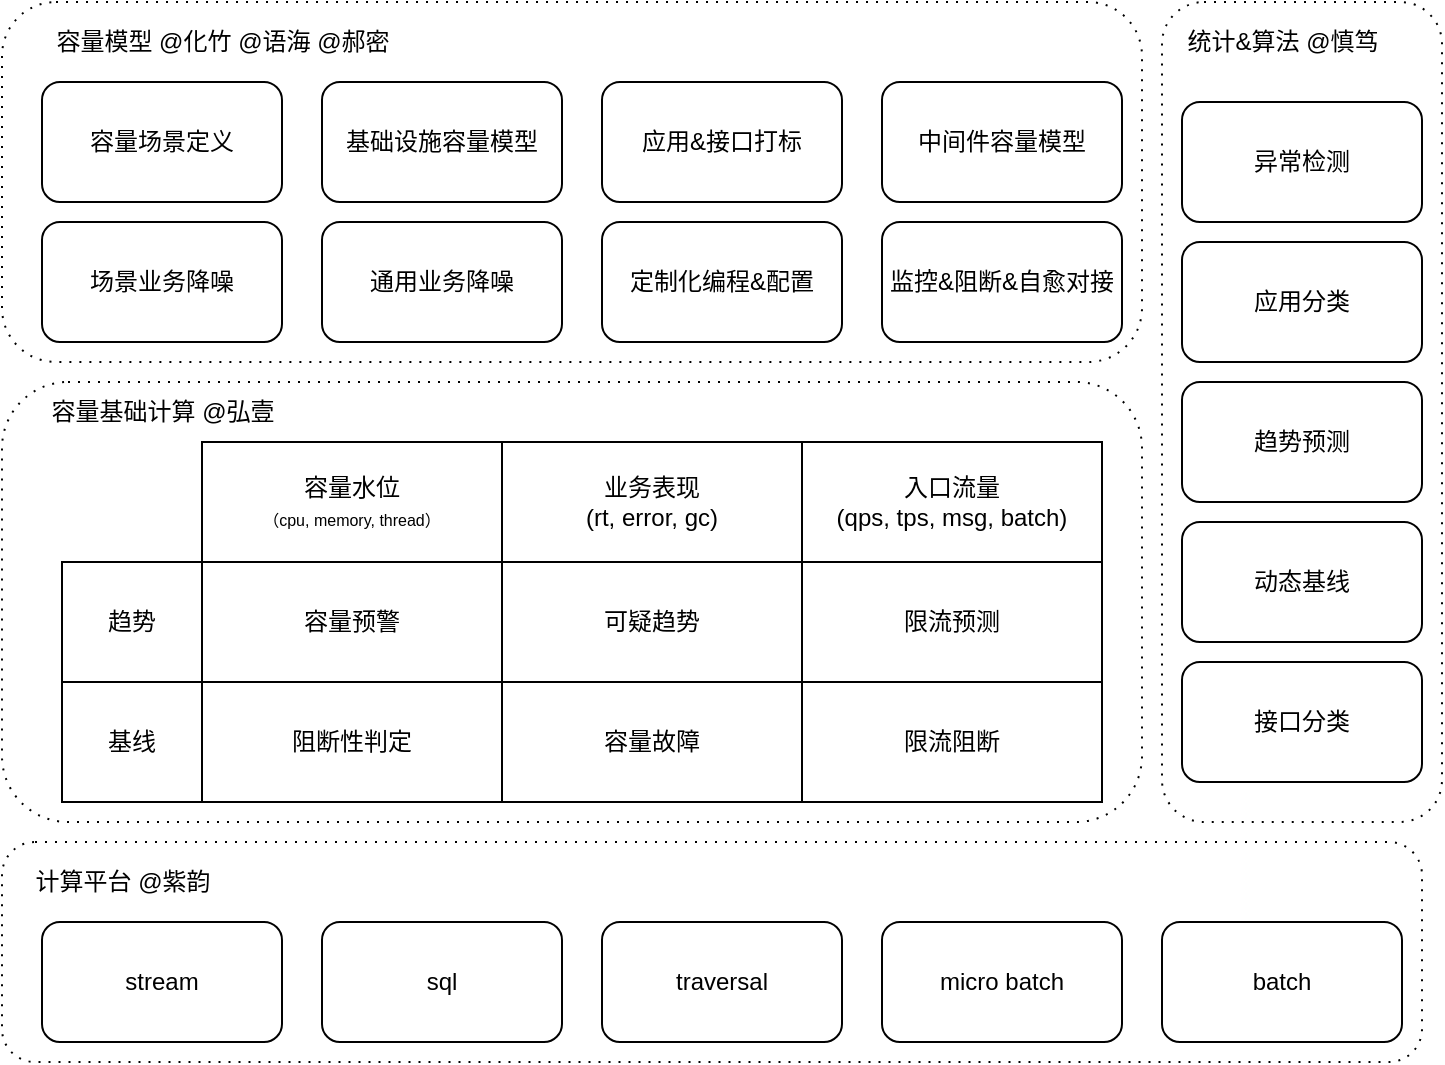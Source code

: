 <mxfile version="12.9.3" type="github">
  <diagram id="5c4m7T-VgIqLNZ7AyEJ4" name="Page-1">
    <mxGraphModel dx="1188" dy="542" grid="1" gridSize="10" guides="1" tooltips="1" connect="1" arrows="1" fold="1" page="1" pageScale="1" pageWidth="827" pageHeight="1169" math="0" shadow="0">
      <root>
        <mxCell id="0" />
        <mxCell id="1" parent="0" />
        <mxCell id="WGc6fx1Jrv9fgFzFm3df-48" value="" style="shape=ext;rounded=1;html=1;whiteSpace=wrap;dashed=1;dashPattern=1 4;" vertex="1" parent="1">
          <mxGeometry x="80" y="90" width="570" height="180" as="geometry" />
        </mxCell>
        <mxCell id="WGc6fx1Jrv9fgFzFm3df-42" value="" style="shape=ext;rounded=1;html=1;whiteSpace=wrap;dashed=1;dashPattern=1 4;" vertex="1" parent="1">
          <mxGeometry x="80" y="280" width="570" height="220" as="geometry" />
        </mxCell>
        <mxCell id="WGc6fx1Jrv9fgFzFm3df-40" value="" style="shape=ext;rounded=1;html=1;whiteSpace=wrap;dashed=1;dashPattern=1 4;" vertex="1" parent="1">
          <mxGeometry x="660" y="90" width="140" height="410" as="geometry" />
        </mxCell>
        <mxCell id="WGc6fx1Jrv9fgFzFm3df-22" value="" style="shape=ext;rounded=1;html=1;whiteSpace=wrap;dashed=1;dashPattern=1 4;" vertex="1" parent="1">
          <mxGeometry x="80" y="510" width="710" height="110" as="geometry" />
        </mxCell>
        <mxCell id="WGc6fx1Jrv9fgFzFm3df-1" value="基础设施容量模型" style="rounded=1;whiteSpace=wrap;html=1;" vertex="1" parent="1">
          <mxGeometry x="240" y="130" width="120" height="60" as="geometry" />
        </mxCell>
        <mxCell id="WGc6fx1Jrv9fgFzFm3df-2" value="&lt;span style=&quot;white-space: normal&quot;&gt;应用&amp;amp;接口打标&lt;/span&gt;" style="rounded=1;whiteSpace=wrap;html=1;" vertex="1" parent="1">
          <mxGeometry x="380" y="130" width="120" height="60" as="geometry" />
        </mxCell>
        <mxCell id="WGc6fx1Jrv9fgFzFm3df-4" value="中间件容量模型" style="rounded=1;whiteSpace=wrap;html=1;" vertex="1" parent="1">
          <mxGeometry x="520" y="130" width="120" height="60" as="geometry" />
        </mxCell>
        <mxCell id="WGc6fx1Jrv9fgFzFm3df-5" value="定制化编程&amp;amp;配置" style="rounded=1;whiteSpace=wrap;html=1;" vertex="1" parent="1">
          <mxGeometry x="380" y="200" width="120" height="60" as="geometry" />
        </mxCell>
        <mxCell id="WGc6fx1Jrv9fgFzFm3df-6" value="监控&amp;amp;阻断&amp;amp;自愈对接" style="rounded=1;whiteSpace=wrap;html=1;" vertex="1" parent="1">
          <mxGeometry x="520" y="200" width="120" height="60" as="geometry" />
        </mxCell>
        <mxCell id="WGc6fx1Jrv9fgFzFm3df-8" value="容量水位&lt;br&gt;&lt;font style=&quot;font-size: 8px&quot;&gt;（cpu, memory, thread）&lt;/font&gt;" style="rounded=0;whiteSpace=wrap;html=1;" vertex="1" parent="1">
          <mxGeometry x="180" y="310" width="150" height="60" as="geometry" />
        </mxCell>
        <mxCell id="WGc6fx1Jrv9fgFzFm3df-9" value="业务表现&lt;br&gt;(rt, error, gc)" style="rounded=0;whiteSpace=wrap;html=1;" vertex="1" parent="1">
          <mxGeometry x="330" y="310" width="150" height="60" as="geometry" />
        </mxCell>
        <mxCell id="WGc6fx1Jrv9fgFzFm3df-10" value="入口流量&lt;br&gt;(qps, tps, msg, batch)" style="rounded=0;whiteSpace=wrap;html=1;" vertex="1" parent="1">
          <mxGeometry x="480" y="310" width="150" height="60" as="geometry" />
        </mxCell>
        <mxCell id="WGc6fx1Jrv9fgFzFm3df-11" value="趋势" style="rounded=0;whiteSpace=wrap;html=1;" vertex="1" parent="1">
          <mxGeometry x="110" y="370" width="70" height="60" as="geometry" />
        </mxCell>
        <mxCell id="WGc6fx1Jrv9fgFzFm3df-12" value="容量预警" style="rounded=0;whiteSpace=wrap;html=1;" vertex="1" parent="1">
          <mxGeometry x="180" y="370" width="150" height="60" as="geometry" />
        </mxCell>
        <mxCell id="WGc6fx1Jrv9fgFzFm3df-15" value="基线" style="rounded=0;whiteSpace=wrap;html=1;" vertex="1" parent="1">
          <mxGeometry x="110" y="430" width="70" height="60" as="geometry" />
        </mxCell>
        <mxCell id="WGc6fx1Jrv9fgFzFm3df-20" value="趋势预测" style="rounded=1;whiteSpace=wrap;html=1;" vertex="1" parent="1">
          <mxGeometry x="670" y="280" width="120" height="60" as="geometry" />
        </mxCell>
        <mxCell id="WGc6fx1Jrv9fgFzFm3df-21" value="动态基线" style="rounded=1;whiteSpace=wrap;html=1;" vertex="1" parent="1">
          <mxGeometry x="670" y="350" width="120" height="60" as="geometry" />
        </mxCell>
        <mxCell id="WGc6fx1Jrv9fgFzFm3df-23" value="stream" style="rounded=1;whiteSpace=wrap;html=1;" vertex="1" parent="1">
          <mxGeometry x="100" y="550" width="120" height="60" as="geometry" />
        </mxCell>
        <mxCell id="WGc6fx1Jrv9fgFzFm3df-29" value="sql" style="rounded=1;whiteSpace=wrap;html=1;" vertex="1" parent="1">
          <mxGeometry x="240" y="550" width="120" height="60" as="geometry" />
        </mxCell>
        <mxCell id="WGc6fx1Jrv9fgFzFm3df-30" value="traversal" style="rounded=1;whiteSpace=wrap;html=1;" vertex="1" parent="1">
          <mxGeometry x="380" y="550" width="120" height="60" as="geometry" />
        </mxCell>
        <mxCell id="WGc6fx1Jrv9fgFzFm3df-31" value="micro batch" style="rounded=1;whiteSpace=wrap;html=1;" vertex="1" parent="1">
          <mxGeometry x="520" y="550" width="120" height="60" as="geometry" />
        </mxCell>
        <mxCell id="WGc6fx1Jrv9fgFzFm3df-33" value="batch" style="rounded=1;whiteSpace=wrap;html=1;" vertex="1" parent="1">
          <mxGeometry x="660" y="550" width="120" height="60" as="geometry" />
        </mxCell>
        <mxCell id="WGc6fx1Jrv9fgFzFm3df-34" value="可疑趋势" style="rounded=0;whiteSpace=wrap;html=1;" vertex="1" parent="1">
          <mxGeometry x="330" y="370" width="150" height="60" as="geometry" />
        </mxCell>
        <mxCell id="WGc6fx1Jrv9fgFzFm3df-35" value="限流预测" style="rounded=0;whiteSpace=wrap;html=1;" vertex="1" parent="1">
          <mxGeometry x="480" y="370" width="150" height="60" as="geometry" />
        </mxCell>
        <mxCell id="WGc6fx1Jrv9fgFzFm3df-36" value="阻断性判定" style="rounded=0;whiteSpace=wrap;html=1;" vertex="1" parent="1">
          <mxGeometry x="180" y="430" width="150" height="60" as="geometry" />
        </mxCell>
        <mxCell id="WGc6fx1Jrv9fgFzFm3df-37" value="容量故障" style="rounded=0;whiteSpace=wrap;html=1;" vertex="1" parent="1">
          <mxGeometry x="330" y="430" width="150" height="60" as="geometry" />
        </mxCell>
        <mxCell id="WGc6fx1Jrv9fgFzFm3df-38" value="限流阻断" style="rounded=0;whiteSpace=wrap;html=1;" vertex="1" parent="1">
          <mxGeometry x="480" y="430" width="150" height="60" as="geometry" />
        </mxCell>
        <mxCell id="WGc6fx1Jrv9fgFzFm3df-39" value="计算平台 @紫韵" style="text;html=1;align=center;verticalAlign=middle;resizable=0;points=[];autosize=1;" vertex="1" parent="1">
          <mxGeometry x="90" y="520" width="100" height="20" as="geometry" />
        </mxCell>
        <mxCell id="WGc6fx1Jrv9fgFzFm3df-41" value="统计&amp;amp;算法 @慎笃" style="text;html=1;align=center;verticalAlign=middle;resizable=0;points=[];autosize=1;" vertex="1" parent="1">
          <mxGeometry x="665" y="100" width="110" height="20" as="geometry" />
        </mxCell>
        <mxCell id="WGc6fx1Jrv9fgFzFm3df-43" value="容量基础计算 @弘壹" style="text;html=1;align=center;verticalAlign=middle;resizable=0;points=[];autosize=1;" vertex="1" parent="1">
          <mxGeometry x="95" y="285" width="130" height="20" as="geometry" />
        </mxCell>
        <mxCell id="WGc6fx1Jrv9fgFzFm3df-44" value="应用分类" style="rounded=1;whiteSpace=wrap;html=1;" vertex="1" parent="1">
          <mxGeometry x="670" y="210" width="120" height="60" as="geometry" />
        </mxCell>
        <mxCell id="WGc6fx1Jrv9fgFzFm3df-45" value="异常检测" style="rounded=1;whiteSpace=wrap;html=1;" vertex="1" parent="1">
          <mxGeometry x="670" y="140" width="120" height="60" as="geometry" />
        </mxCell>
        <mxCell id="WGc6fx1Jrv9fgFzFm3df-47" value="&lt;span style=&quot;white-space: normal&quot;&gt;通用业务降噪&lt;/span&gt;" style="rounded=1;whiteSpace=wrap;html=1;" vertex="1" parent="1">
          <mxGeometry x="240" y="200" width="120" height="60" as="geometry" />
        </mxCell>
        <mxCell id="WGc6fx1Jrv9fgFzFm3df-49" value="容量场景定义" style="rounded=1;whiteSpace=wrap;html=1;" vertex="1" parent="1">
          <mxGeometry x="100" y="130" width="120" height="60" as="geometry" />
        </mxCell>
        <mxCell id="WGc6fx1Jrv9fgFzFm3df-50" value="场景业务降噪" style="rounded=1;whiteSpace=wrap;html=1;" vertex="1" parent="1">
          <mxGeometry x="100" y="200" width="120" height="60" as="geometry" />
        </mxCell>
        <mxCell id="WGc6fx1Jrv9fgFzFm3df-51" value="容量模型 @化竹 @语海 @郝密" style="text;html=1;align=center;verticalAlign=middle;resizable=0;points=[];autosize=1;" vertex="1" parent="1">
          <mxGeometry x="100" y="100" width="180" height="20" as="geometry" />
        </mxCell>
        <mxCell id="WGc6fx1Jrv9fgFzFm3df-52" value="接口分类" style="rounded=1;whiteSpace=wrap;html=1;" vertex="1" parent="1">
          <mxGeometry x="670" y="420" width="120" height="60" as="geometry" />
        </mxCell>
      </root>
    </mxGraphModel>
  </diagram>
</mxfile>
